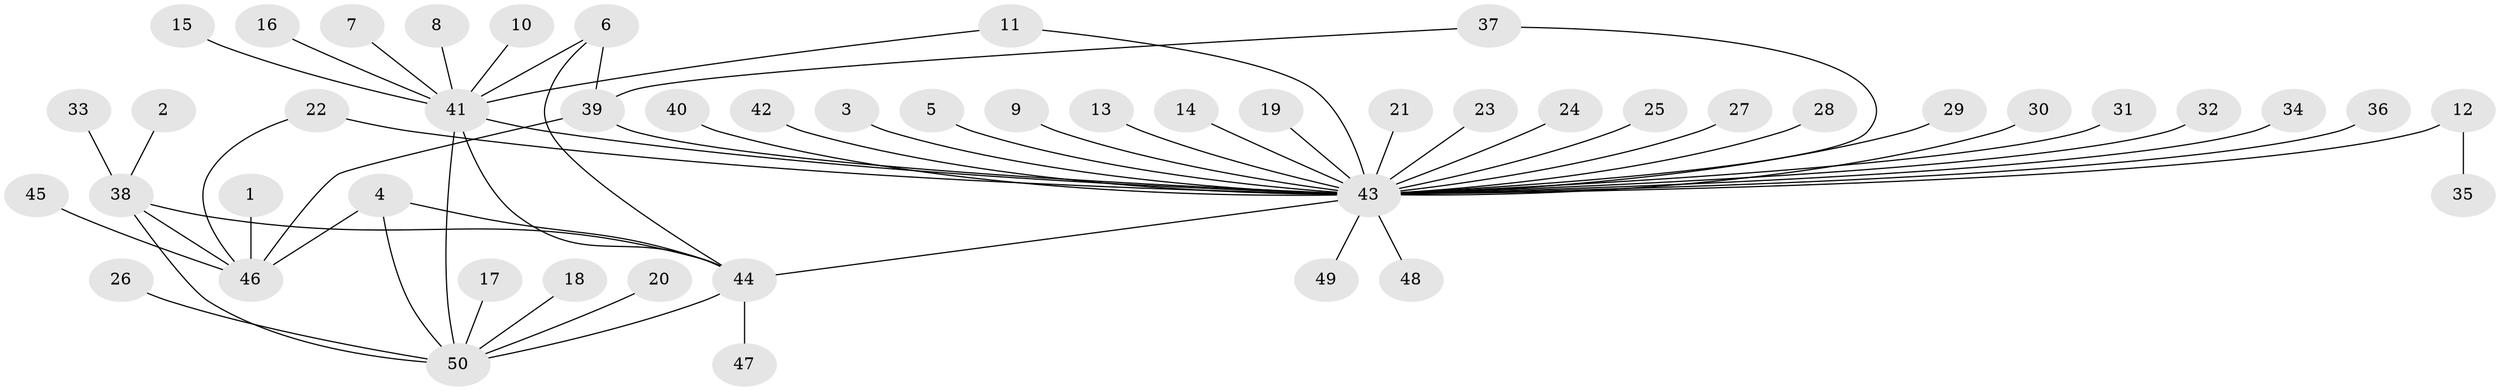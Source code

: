 // original degree distribution, {9: 0.010101010101010102, 5: 0.030303030303030304, 7: 0.020202020202020204, 4: 0.06060606060606061, 36: 0.010101010101010102, 12: 0.010101010101010102, 8: 0.010101010101010102, 1: 0.5757575757575758, 6: 0.020202020202020204, 2: 0.24242424242424243, 3: 0.010101010101010102}
// Generated by graph-tools (version 1.1) at 2025/49/03/09/25 03:49:47]
// undirected, 50 vertices, 60 edges
graph export_dot {
graph [start="1"]
  node [color=gray90,style=filled];
  1;
  2;
  3;
  4;
  5;
  6;
  7;
  8;
  9;
  10;
  11;
  12;
  13;
  14;
  15;
  16;
  17;
  18;
  19;
  20;
  21;
  22;
  23;
  24;
  25;
  26;
  27;
  28;
  29;
  30;
  31;
  32;
  33;
  34;
  35;
  36;
  37;
  38;
  39;
  40;
  41;
  42;
  43;
  44;
  45;
  46;
  47;
  48;
  49;
  50;
  1 -- 46 [weight=1.0];
  2 -- 38 [weight=1.0];
  3 -- 43 [weight=1.0];
  4 -- 44 [weight=1.0];
  4 -- 46 [weight=1.0];
  4 -- 50 [weight=1.0];
  5 -- 43 [weight=1.0];
  6 -- 39 [weight=1.0];
  6 -- 41 [weight=1.0];
  6 -- 44 [weight=1.0];
  7 -- 41 [weight=1.0];
  8 -- 41 [weight=1.0];
  9 -- 43 [weight=1.0];
  10 -- 41 [weight=1.0];
  11 -- 41 [weight=1.0];
  11 -- 43 [weight=1.0];
  12 -- 35 [weight=1.0];
  12 -- 43 [weight=1.0];
  13 -- 43 [weight=1.0];
  14 -- 43 [weight=1.0];
  15 -- 41 [weight=1.0];
  16 -- 41 [weight=1.0];
  17 -- 50 [weight=1.0];
  18 -- 50 [weight=1.0];
  19 -- 43 [weight=1.0];
  20 -- 50 [weight=1.0];
  21 -- 43 [weight=1.0];
  22 -- 43 [weight=1.0];
  22 -- 46 [weight=1.0];
  23 -- 43 [weight=1.0];
  24 -- 43 [weight=1.0];
  25 -- 43 [weight=1.0];
  26 -- 50 [weight=1.0];
  27 -- 43 [weight=1.0];
  28 -- 43 [weight=1.0];
  29 -- 43 [weight=1.0];
  30 -- 43 [weight=1.0];
  31 -- 43 [weight=1.0];
  32 -- 43 [weight=1.0];
  33 -- 38 [weight=1.0];
  34 -- 43 [weight=1.0];
  36 -- 43 [weight=1.0];
  37 -- 39 [weight=1.0];
  37 -- 43 [weight=1.0];
  38 -- 44 [weight=1.0];
  38 -- 46 [weight=1.0];
  38 -- 50 [weight=1.0];
  39 -- 43 [weight=1.0];
  39 -- 46 [weight=1.0];
  40 -- 43 [weight=1.0];
  41 -- 43 [weight=1.0];
  41 -- 44 [weight=1.0];
  41 -- 50 [weight=1.0];
  42 -- 43 [weight=1.0];
  43 -- 44 [weight=2.0];
  43 -- 48 [weight=1.0];
  43 -- 49 [weight=1.0];
  44 -- 47 [weight=1.0];
  44 -- 50 [weight=1.0];
  45 -- 46 [weight=1.0];
}
